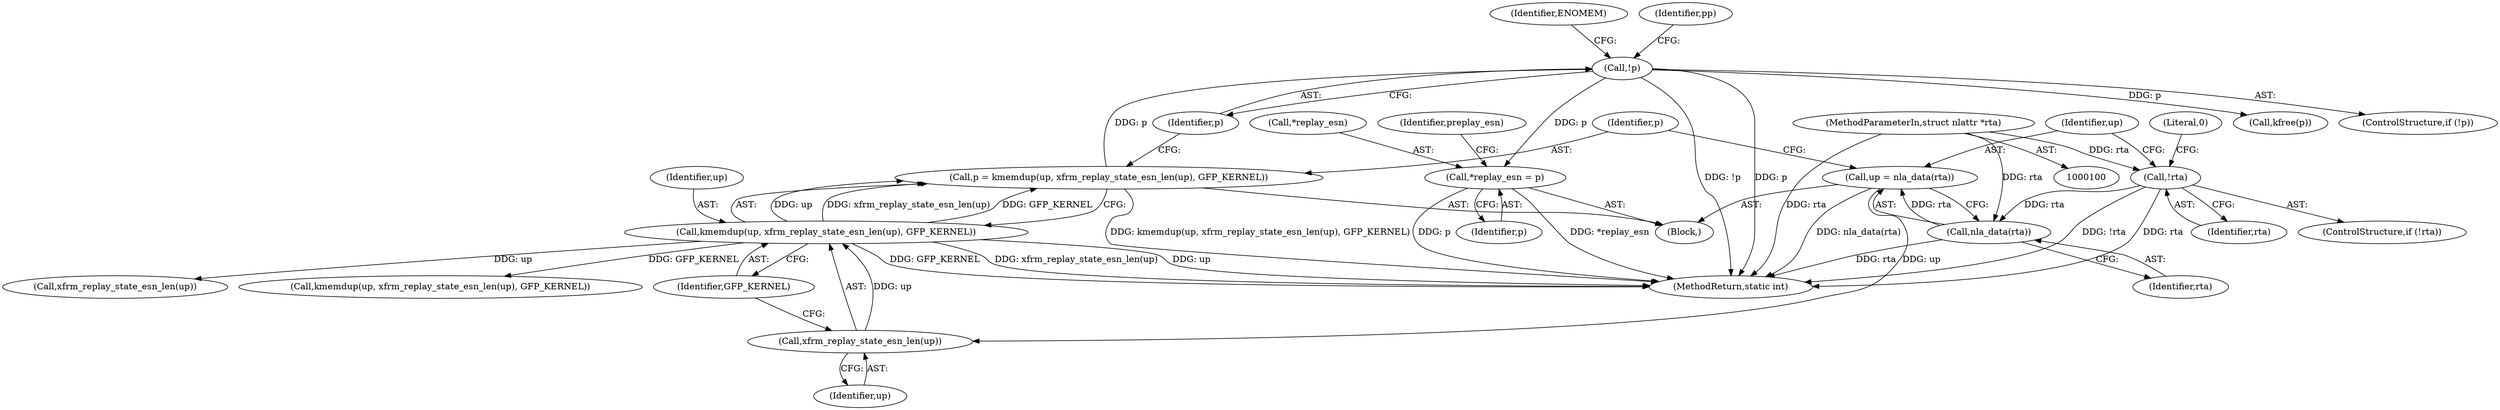 digraph "1_linux_ecd7918745234e423dd87fcc0c077da557909720_0@pointer" {
"1000146" [label="(Call,*replay_esn = p)"];
"1000125" [label="(Call,!p)"];
"1000117" [label="(Call,p = kmemdup(up, xfrm_replay_state_esn_len(up), GFP_KERNEL))"];
"1000119" [label="(Call,kmemdup(up, xfrm_replay_state_esn_len(up), GFP_KERNEL))"];
"1000121" [label="(Call,xfrm_replay_state_esn_len(up))"];
"1000113" [label="(Call,up = nla_data(rta))"];
"1000115" [label="(Call,nla_data(rta))"];
"1000109" [label="(Call,!rta)"];
"1000103" [label="(MethodParameterIn,struct nlattr *rta)"];
"1000141" [label="(Call,kfree(p))"];
"1000117" [label="(Call,p = kmemdup(up, xfrm_replay_state_esn_len(up), GFP_KERNEL))"];
"1000119" [label="(Call,kmemdup(up, xfrm_replay_state_esn_len(up), GFP_KERNEL))"];
"1000110" [label="(Identifier,rta)"];
"1000156" [label="(MethodReturn,static int)"];
"1000103" [label="(MethodParameterIn,struct nlattr *rta)"];
"1000115" [label="(Call,nla_data(rta))"];
"1000123" [label="(Identifier,GFP_KERNEL)"];
"1000108" [label="(ControlStructure,if (!rta))"];
"1000118" [label="(Identifier,p)"];
"1000129" [label="(Identifier,ENOMEM)"];
"1000113" [label="(Call,up = nla_data(rta))"];
"1000147" [label="(Call,*replay_esn)"];
"1000112" [label="(Literal,0)"];
"1000131" [label="(Identifier,pp)"];
"1000134" [label="(Call,xfrm_replay_state_esn_len(up))"];
"1000149" [label="(Identifier,p)"];
"1000104" [label="(Block,)"];
"1000122" [label="(Identifier,up)"];
"1000152" [label="(Identifier,preplay_esn)"];
"1000126" [label="(Identifier,p)"];
"1000132" [label="(Call,kmemdup(up, xfrm_replay_state_esn_len(up), GFP_KERNEL))"];
"1000125" [label="(Call,!p)"];
"1000116" [label="(Identifier,rta)"];
"1000120" [label="(Identifier,up)"];
"1000114" [label="(Identifier,up)"];
"1000146" [label="(Call,*replay_esn = p)"];
"1000121" [label="(Call,xfrm_replay_state_esn_len(up))"];
"1000109" [label="(Call,!rta)"];
"1000124" [label="(ControlStructure,if (!p))"];
"1000146" -> "1000104"  [label="AST: "];
"1000146" -> "1000149"  [label="CFG: "];
"1000147" -> "1000146"  [label="AST: "];
"1000149" -> "1000146"  [label="AST: "];
"1000152" -> "1000146"  [label="CFG: "];
"1000146" -> "1000156"  [label="DDG: p"];
"1000146" -> "1000156"  [label="DDG: *replay_esn"];
"1000125" -> "1000146"  [label="DDG: p"];
"1000125" -> "1000124"  [label="AST: "];
"1000125" -> "1000126"  [label="CFG: "];
"1000126" -> "1000125"  [label="AST: "];
"1000129" -> "1000125"  [label="CFG: "];
"1000131" -> "1000125"  [label="CFG: "];
"1000125" -> "1000156"  [label="DDG: !p"];
"1000125" -> "1000156"  [label="DDG: p"];
"1000117" -> "1000125"  [label="DDG: p"];
"1000125" -> "1000141"  [label="DDG: p"];
"1000117" -> "1000104"  [label="AST: "];
"1000117" -> "1000119"  [label="CFG: "];
"1000118" -> "1000117"  [label="AST: "];
"1000119" -> "1000117"  [label="AST: "];
"1000126" -> "1000117"  [label="CFG: "];
"1000117" -> "1000156"  [label="DDG: kmemdup(up, xfrm_replay_state_esn_len(up), GFP_KERNEL)"];
"1000119" -> "1000117"  [label="DDG: up"];
"1000119" -> "1000117"  [label="DDG: xfrm_replay_state_esn_len(up)"];
"1000119" -> "1000117"  [label="DDG: GFP_KERNEL"];
"1000119" -> "1000123"  [label="CFG: "];
"1000120" -> "1000119"  [label="AST: "];
"1000121" -> "1000119"  [label="AST: "];
"1000123" -> "1000119"  [label="AST: "];
"1000119" -> "1000156"  [label="DDG: GFP_KERNEL"];
"1000119" -> "1000156"  [label="DDG: xfrm_replay_state_esn_len(up)"];
"1000119" -> "1000156"  [label="DDG: up"];
"1000121" -> "1000119"  [label="DDG: up"];
"1000119" -> "1000134"  [label="DDG: up"];
"1000119" -> "1000132"  [label="DDG: GFP_KERNEL"];
"1000121" -> "1000122"  [label="CFG: "];
"1000122" -> "1000121"  [label="AST: "];
"1000123" -> "1000121"  [label="CFG: "];
"1000113" -> "1000121"  [label="DDG: up"];
"1000113" -> "1000104"  [label="AST: "];
"1000113" -> "1000115"  [label="CFG: "];
"1000114" -> "1000113"  [label="AST: "];
"1000115" -> "1000113"  [label="AST: "];
"1000118" -> "1000113"  [label="CFG: "];
"1000113" -> "1000156"  [label="DDG: nla_data(rta)"];
"1000115" -> "1000113"  [label="DDG: rta"];
"1000115" -> "1000116"  [label="CFG: "];
"1000116" -> "1000115"  [label="AST: "];
"1000115" -> "1000156"  [label="DDG: rta"];
"1000109" -> "1000115"  [label="DDG: rta"];
"1000103" -> "1000115"  [label="DDG: rta"];
"1000109" -> "1000108"  [label="AST: "];
"1000109" -> "1000110"  [label="CFG: "];
"1000110" -> "1000109"  [label="AST: "];
"1000112" -> "1000109"  [label="CFG: "];
"1000114" -> "1000109"  [label="CFG: "];
"1000109" -> "1000156"  [label="DDG: !rta"];
"1000109" -> "1000156"  [label="DDG: rta"];
"1000103" -> "1000109"  [label="DDG: rta"];
"1000103" -> "1000100"  [label="AST: "];
"1000103" -> "1000156"  [label="DDG: rta"];
}
